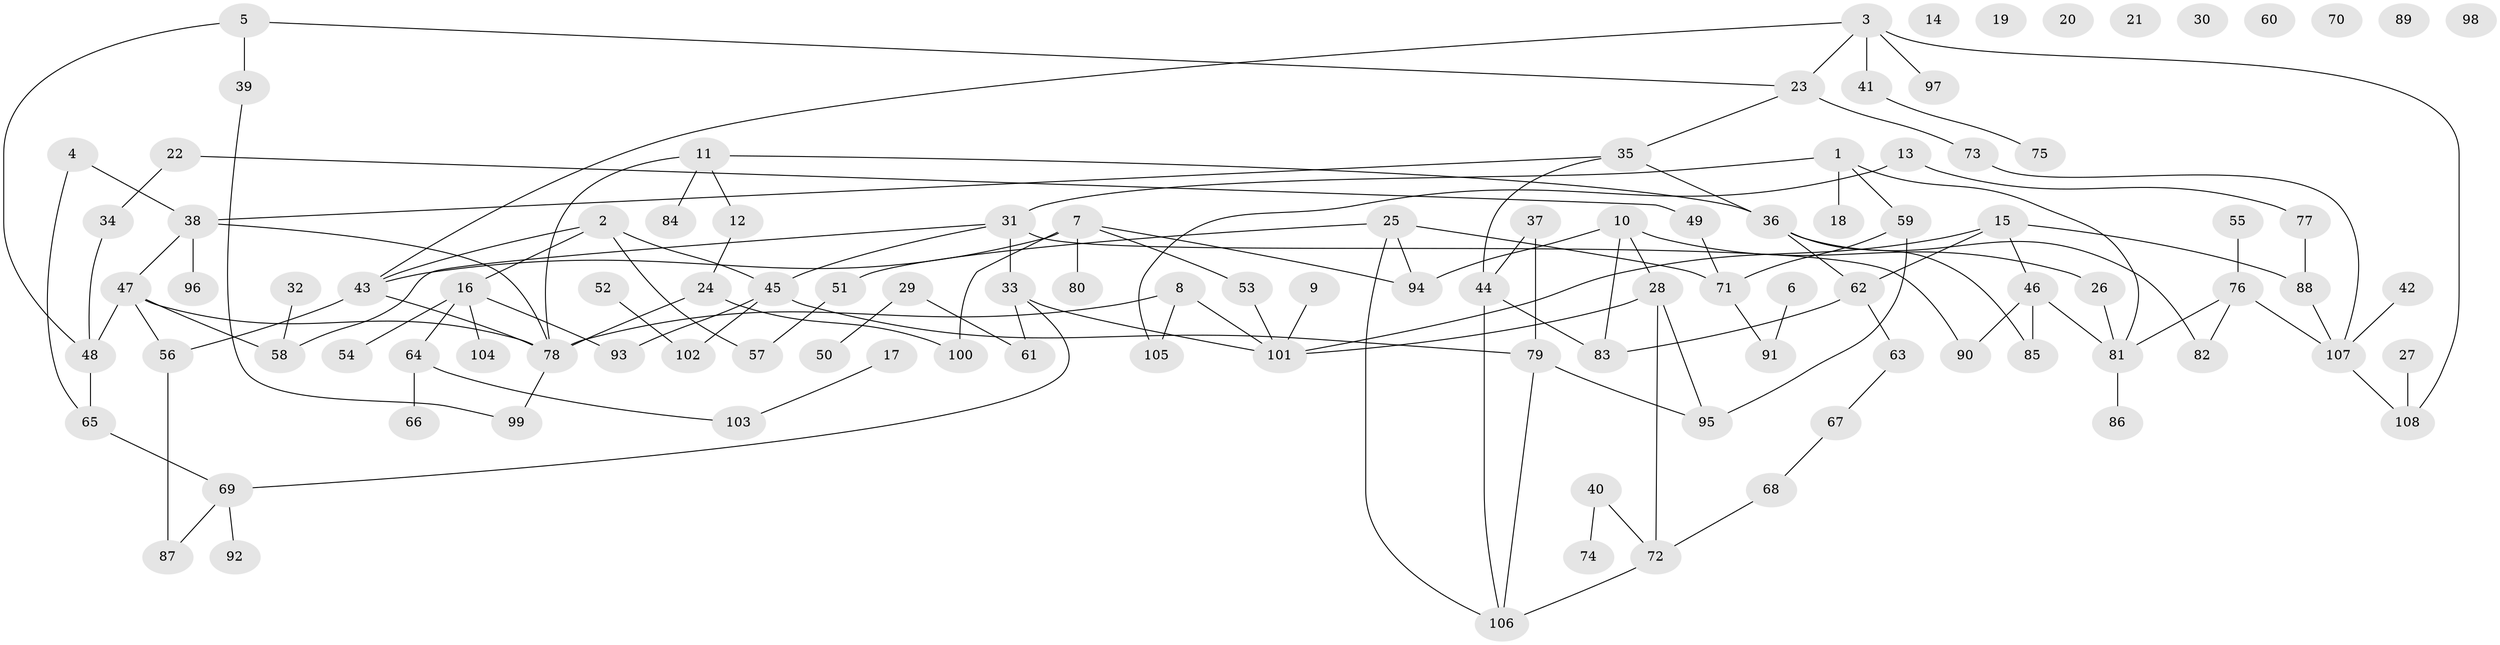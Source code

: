 // Generated by graph-tools (version 1.1) at 2025/40/03/09/25 04:40:17]
// undirected, 108 vertices, 136 edges
graph export_dot {
graph [start="1"]
  node [color=gray90,style=filled];
  1;
  2;
  3;
  4;
  5;
  6;
  7;
  8;
  9;
  10;
  11;
  12;
  13;
  14;
  15;
  16;
  17;
  18;
  19;
  20;
  21;
  22;
  23;
  24;
  25;
  26;
  27;
  28;
  29;
  30;
  31;
  32;
  33;
  34;
  35;
  36;
  37;
  38;
  39;
  40;
  41;
  42;
  43;
  44;
  45;
  46;
  47;
  48;
  49;
  50;
  51;
  52;
  53;
  54;
  55;
  56;
  57;
  58;
  59;
  60;
  61;
  62;
  63;
  64;
  65;
  66;
  67;
  68;
  69;
  70;
  71;
  72;
  73;
  74;
  75;
  76;
  77;
  78;
  79;
  80;
  81;
  82;
  83;
  84;
  85;
  86;
  87;
  88;
  89;
  90;
  91;
  92;
  93;
  94;
  95;
  96;
  97;
  98;
  99;
  100;
  101;
  102;
  103;
  104;
  105;
  106;
  107;
  108;
  1 -- 18;
  1 -- 31;
  1 -- 59;
  1 -- 81;
  2 -- 16;
  2 -- 43;
  2 -- 45;
  2 -- 57;
  3 -- 23;
  3 -- 41;
  3 -- 43;
  3 -- 97;
  3 -- 108;
  4 -- 38;
  4 -- 65;
  5 -- 23;
  5 -- 39;
  5 -- 48;
  6 -- 91;
  7 -- 43;
  7 -- 53;
  7 -- 80;
  7 -- 94;
  7 -- 100;
  8 -- 78;
  8 -- 101;
  8 -- 105;
  9 -- 101;
  10 -- 26;
  10 -- 28;
  10 -- 83;
  10 -- 94;
  11 -- 12;
  11 -- 36;
  11 -- 78;
  11 -- 84;
  12 -- 24;
  13 -- 77;
  13 -- 105;
  15 -- 46;
  15 -- 62;
  15 -- 88;
  15 -- 101;
  16 -- 54;
  16 -- 64;
  16 -- 93;
  16 -- 104;
  17 -- 103;
  22 -- 34;
  22 -- 49;
  23 -- 35;
  23 -- 73;
  24 -- 78;
  24 -- 100;
  25 -- 51;
  25 -- 71;
  25 -- 94;
  25 -- 106;
  26 -- 81;
  27 -- 108;
  28 -- 72;
  28 -- 95;
  28 -- 101;
  29 -- 50;
  29 -- 61;
  31 -- 33;
  31 -- 45;
  31 -- 58;
  31 -- 90;
  32 -- 58;
  33 -- 61;
  33 -- 69;
  33 -- 101;
  34 -- 48;
  35 -- 36;
  35 -- 38;
  35 -- 44;
  36 -- 62;
  36 -- 82;
  36 -- 85;
  37 -- 44;
  37 -- 79;
  38 -- 47;
  38 -- 78;
  38 -- 96;
  39 -- 99;
  40 -- 72;
  40 -- 74;
  41 -- 75;
  42 -- 107;
  43 -- 56;
  43 -- 78;
  44 -- 83;
  44 -- 106;
  45 -- 79;
  45 -- 93;
  45 -- 102;
  46 -- 81;
  46 -- 85;
  46 -- 90;
  47 -- 48;
  47 -- 56;
  47 -- 58;
  47 -- 78;
  48 -- 65;
  49 -- 71;
  51 -- 57;
  52 -- 102;
  53 -- 101;
  55 -- 76;
  56 -- 87;
  59 -- 71;
  59 -- 95;
  62 -- 63;
  62 -- 83;
  63 -- 67;
  64 -- 66;
  64 -- 103;
  65 -- 69;
  67 -- 68;
  68 -- 72;
  69 -- 87;
  69 -- 92;
  71 -- 91;
  72 -- 106;
  73 -- 107;
  76 -- 81;
  76 -- 82;
  76 -- 107;
  77 -- 88;
  78 -- 99;
  79 -- 95;
  79 -- 106;
  81 -- 86;
  88 -- 107;
  107 -- 108;
}
